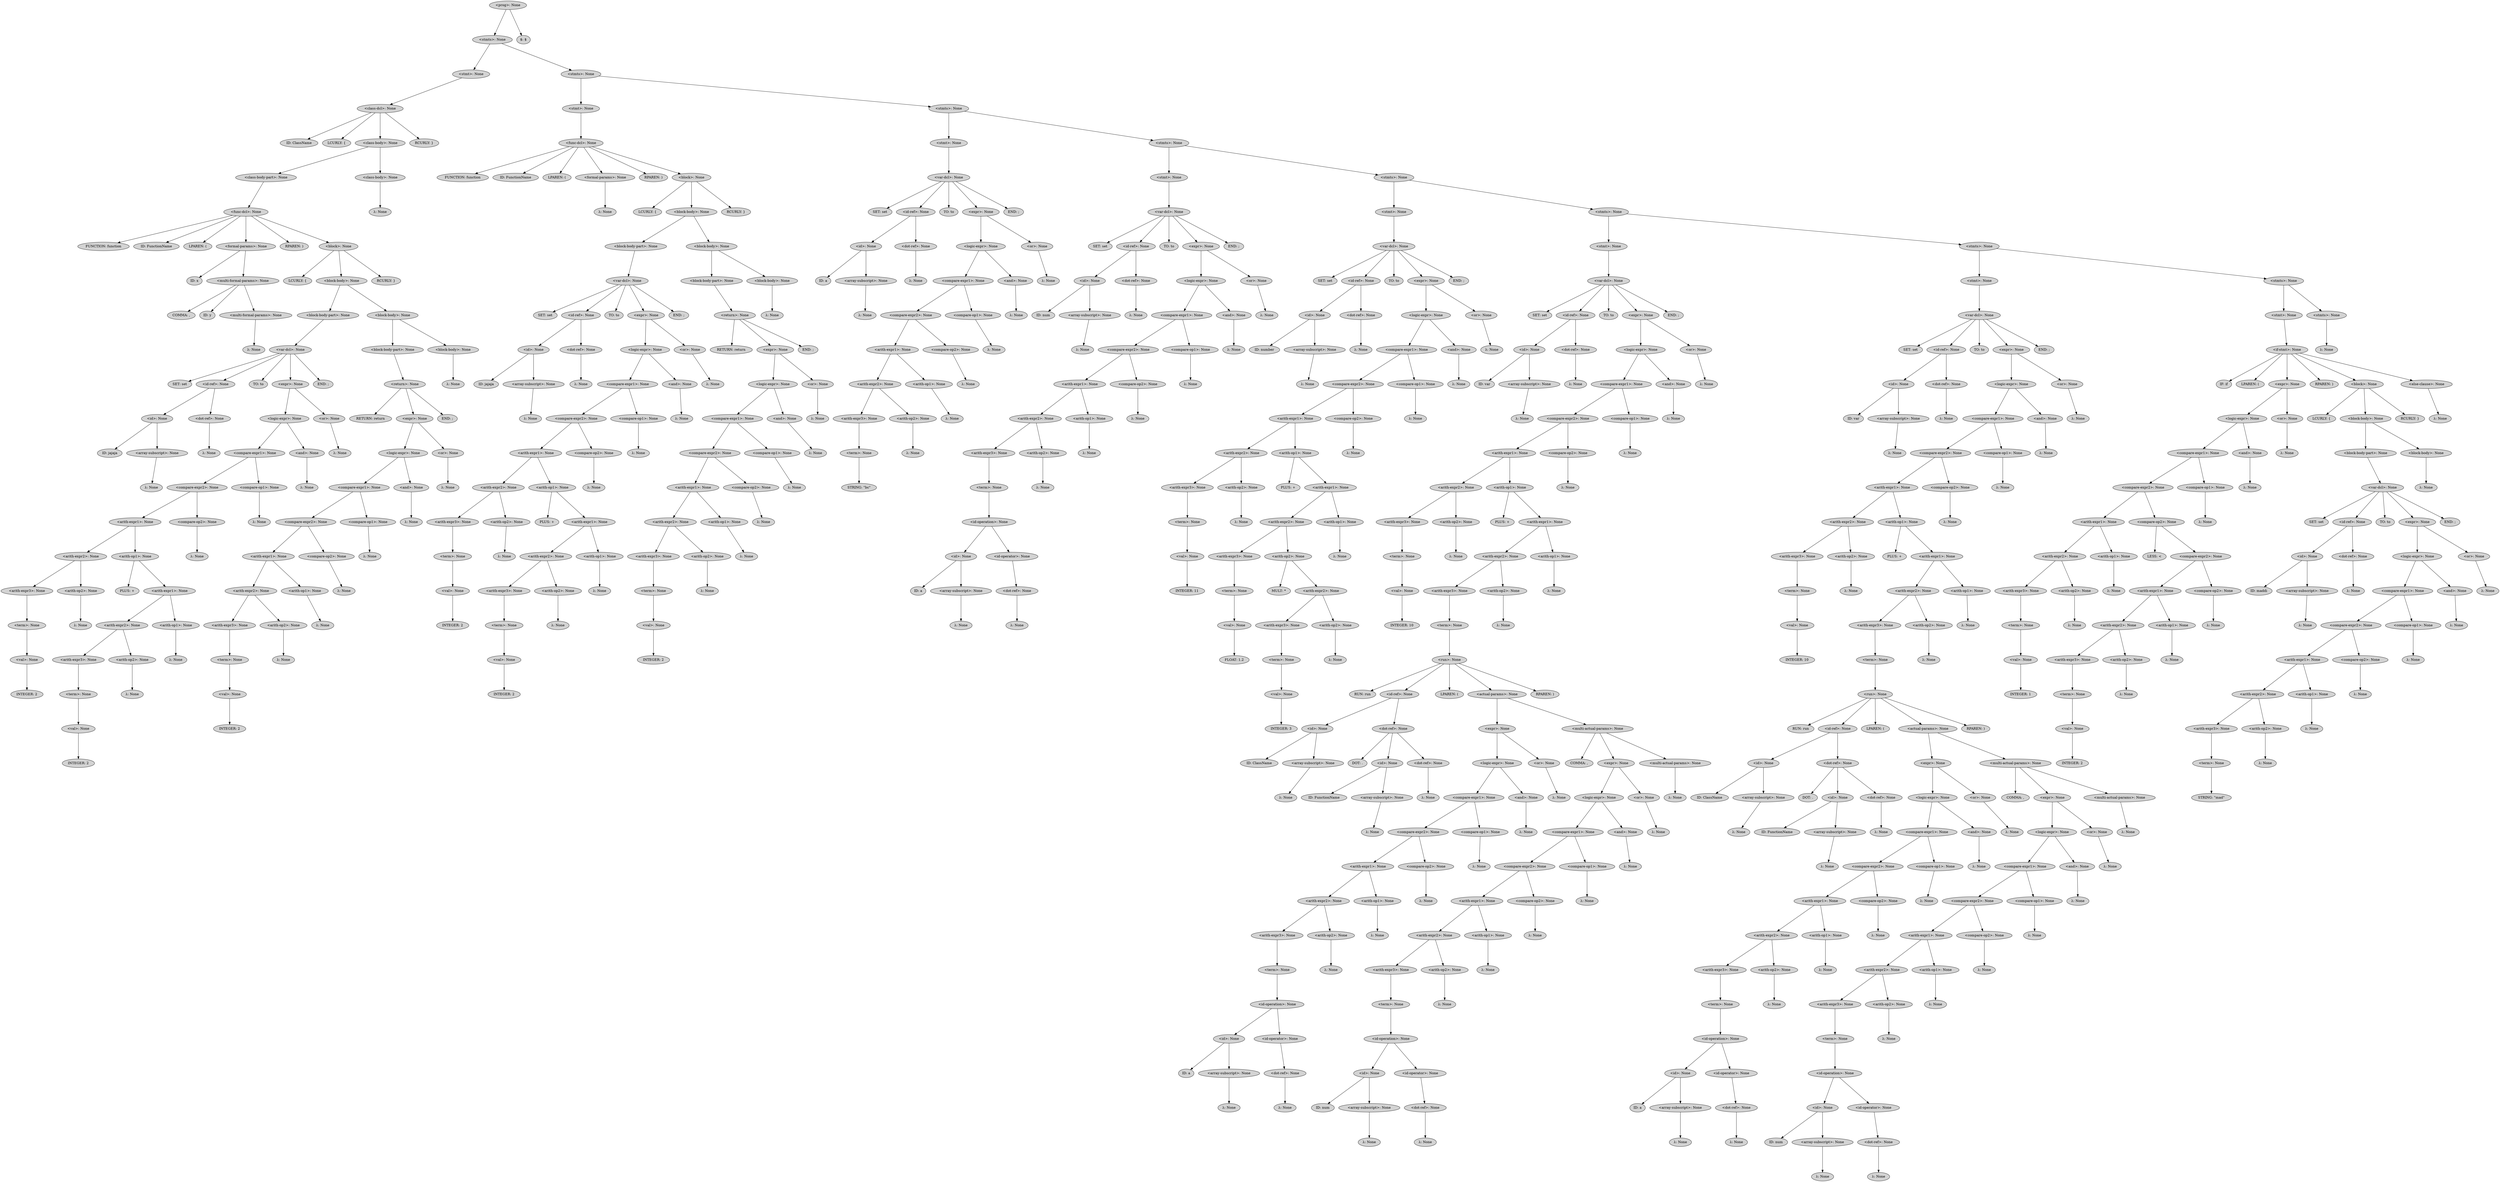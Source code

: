 digraph G {
	graph [ranksep=1.5 ratio=fill]
	node [style=filled]
	overlap=false
	-9223363248985267140 [label="<prog>: None"]
	-9223363248985267126 [label="<stmts>: None"]
	-9223363248985267140 -> -9223363248985267126
	8787869508700 [label="<stmt>: None"]
	-9223363248985267126 -> 8787869508700
	8787869508721 [label="<class-dcl>: None"]
	8787869508700 -> 8787869508721
	-9223363248985267105 [label="ID: ClassName"]
	8787869508721 -> -9223363248985267105
	8787869508707 [label="LCURLY: {"]
	8787869508721 -> 8787869508707
	-9223363248985267091 [label="<class-body>: None"]
	8787869508721 -> -9223363248985267091
	8787869508728 [label="<class-body-part>: None"]
	-9223363248985267091 -> 8787869508728
	8787869508735 [label="<func-dcl>: None"]
	8787869508728 -> 8787869508735
	-9223363248985267070 [label="FUNCTION: function"]
	8787869508735 -> -9223363248985267070
	8787869508742 [label="ID: FunctionName"]
	8787869508735 -> 8787869508742
	-9223363248985267063 [label="LPAREN: ("]
	8787869508735 -> -9223363248985267063
	8787869508749 [label="<formal-params>: None"]
	8787869508735 -> 8787869508749
	-9223363248985267049 [label="ID: x"]
	8787869508749 -> -9223363248985267049
	8787869508763 [label="<multi-formal-params>: None"]
	8787869508749 -> 8787869508763
	-9223363248985267042 [label="COMMA: ,"]
	8787869508763 -> -9223363248985267042
	8787869508770 [label="ID: y"]
	8787869508763 -> 8787869508770
	-9223363248985267035 [label="<multi-formal-params>: None"]
	8787869508763 -> -9223363248985267035
	8787869508777 [label="λ: None"]
	-9223363248985267035 -> 8787869508777
	-9223363248985267056 [label="RPAREN: )"]
	8787869508735 -> -9223363248985267056
	8787869508756 [label="<block>: None"]
	8787869508735 -> 8787869508756
	-9223363248985267028 [label="LCURLY: {"]
	8787869508756 -> -9223363248985267028
	8787869508784 [label="<block-body>: None"]
	8787869508756 -> 8787869508784
	8787869508791 [label="<block-body-part>: None"]
	8787869508784 -> 8787869508791
	8787869508798 [label="<var-dcl>: None"]
	8787869508791 -> 8787869508798
	-9223363248985267007 [label="SET: set"]
	8787869508798 -> -9223363248985267007
	8787869508805 [label="<id-ref>: None"]
	8787869508798 -> 8787869508805
	8787869508819 [label="<id>: None"]
	8787869508805 -> 8787869508819
	8787869508826 [label="ID: jajaja"]
	8787869508819 -> 8787869508826
	-9223363248985266979 [label="<array-subscript>: None"]
	8787869508819 -> -9223363248985266979
	8787869508833 [label="λ: None"]
	-9223363248985266979 -> 8787869508833
	-9223363248985266986 [label="<dot-ref>: None"]
	8787869508805 -> -9223363248985266986
	-9223363248985266972 [label="λ: None"]
	-9223363248985266986 -> -9223363248985266972
	-9223363248985267000 [label="TO: to"]
	8787869508798 -> -9223363248985267000
	8787869508812 [label="<expr>: None"]
	8787869508798 -> 8787869508812
	8787869508840 [label="<logic-expr>: None"]
	8787869508812 -> 8787869508840
	8787869508847 [label="<compare-expr1>: None"]
	8787869508840 -> 8787869508847
	8787869508854 [label="<compare-expr2>: None"]
	8787869508847 -> 8787869508854
	8787869508861 [label="<arith-expr1>: None"]
	8787869508854 -> 8787869508861
	8787869479176 [label="<arith-expr2>: None"]
	8787869508861 -> 8787869479176
	8787869479183 [label="<arith-expr3>: None"]
	8787869479176 -> 8787869479183
	8787869479190 [label="<term>: None"]
	8787869479183 -> 8787869479190
	-9223363248985296615 [label="<val>: None"]
	8787869479190 -> -9223363248985296615
	8787869479197 [label="INTEGER: 2"]
	-9223363248985296615 -> 8787869479197
	-9223363248985296622 [label="<arith-op2>: None"]
	8787869479176 -> -9223363248985296622
	-9223363248985296608 [label="λ: None"]
	-9223363248985296622 -> -9223363248985296608
	-9223363248985296629 [label="<arith-op1>: None"]
	8787869508861 -> -9223363248985296629
	8787869479204 [label="PLUS: +"]
	-9223363248985296629 -> 8787869479204
	-9223363248985296601 [label="<arith-expr1>: None"]
	-9223363248985296629 -> -9223363248985296601
	8787869479211 [label="<arith-expr2>: None"]
	-9223363248985296601 -> 8787869479211
	8787869479218 [label="<arith-expr3>: None"]
	8787869479211 -> 8787869479218
	8787869479225 [label="<term>: None"]
	8787869479218 -> 8787869479225
	-9223363248985296580 [label="<val>: None"]
	8787869479225 -> -9223363248985296580
	8787869479232 [label="INTEGER: 2"]
	-9223363248985296580 -> 8787869479232
	-9223363248985296587 [label="<arith-op2>: None"]
	8787869479211 -> -9223363248985296587
	-9223363248985296573 [label="λ: None"]
	-9223363248985296587 -> -9223363248985296573
	-9223363248985296594 [label="<arith-op1>: None"]
	-9223363248985296601 -> -9223363248985296594
	8787869479239 [label="λ: None"]
	-9223363248985296594 -> 8787869479239
	-9223363248985296636 [label="<compare-op2>: None"]
	8787869508854 -> -9223363248985296636
	-9223363248985296566 [label="λ: None"]
	-9223363248985296636 -> -9223363248985296566
	-9223363248985266951 [label="<compare-op1>: None"]
	8787869508847 -> -9223363248985266951
	8787869479246 [label="λ: None"]
	-9223363248985266951 -> 8787869479246
	-9223363248985266958 [label="<and>: None"]
	8787869508840 -> -9223363248985266958
	-9223363248985296559 [label="λ: None"]
	-9223363248985266958 -> -9223363248985296559
	-9223363248985266965 [label="<or>: None"]
	8787869508812 -> -9223363248985266965
	8787869479253 [label="λ: None"]
	-9223363248985266965 -> 8787869479253
	-9223363248985266993 [label="END: ;"]
	8787869508798 -> -9223363248985266993
	-9223363248985267014 [label="<block-body>: None"]
	8787869508784 -> -9223363248985267014
	-9223363248985296552 [label="<block-body-part>: None"]
	-9223363248985267014 -> -9223363248985296552
	-9223363248985296545 [label="<return>: None"]
	-9223363248985296552 -> -9223363248985296545
	8787869479267 [label="RETURN: return"]
	-9223363248985296545 -> 8787869479267
	-9223363248985296538 [label="<expr>: None"]
	-9223363248985296545 -> -9223363248985296538
	-9223363248985296531 [label="<logic-expr>: None"]
	-9223363248985296538 -> -9223363248985296531
	-9223363248985296524 [label="<compare-expr1>: None"]
	-9223363248985296531 -> -9223363248985296524
	-9223363248985296517 [label="<compare-expr2>: None"]
	-9223363248985296524 -> -9223363248985296517
	-9223363248985296510 [label="<arith-expr1>: None"]
	-9223363248985296517 -> -9223363248985296510
	-9223363248985296503 [label="<arith-expr2>: None"]
	-9223363248985296510 -> -9223363248985296503
	-9223363248985296496 [label="<arith-expr3>: None"]
	-9223363248985296503 -> -9223363248985296496
	-9223363248985296489 [label="<term>: None"]
	-9223363248985296496 -> -9223363248985296489
	8787869479323 [label="<val>: None"]
	-9223363248985296489 -> 8787869479323
	-9223363248985296482 [label="INTEGER: 2"]
	8787869479323 -> -9223363248985296482
	8787869479316 [label="<arith-op2>: None"]
	-9223363248985296503 -> 8787869479316
	8787869479330 [label="λ: None"]
	8787869479316 -> 8787869479330
	8787869479309 [label="<arith-op1>: None"]
	-9223363248985296510 -> 8787869479309
	-9223363248985296475 [label="λ: None"]
	8787869479309 -> -9223363248985296475
	8787869479302 [label="<compare-op2>: None"]
	-9223363248985296517 -> 8787869479302
	8787869479337 [label="λ: None"]
	8787869479302 -> 8787869479337
	8787869479295 [label="<compare-op1>: None"]
	-9223363248985296524 -> 8787869479295
	-9223363248985296468 [label="λ: None"]
	8787869479295 -> -9223363248985296468
	8787869479288 [label="<and>: None"]
	-9223363248985296531 -> 8787869479288
	8787869479344 [label="λ: None"]
	8787869479288 -> 8787869479344
	8787869479281 [label="<or>: None"]
	-9223363248985296538 -> 8787869479281
	-9223363248985296461 [label="λ: None"]
	8787869479281 -> -9223363248985296461
	8787869479274 [label="END: ;"]
	-9223363248985296545 -> 8787869479274
	8787869479260 [label="<block-body>: None"]
	-9223363248985267014 -> 8787869479260
	8787869479351 [label="λ: None"]
	8787869479260 -> 8787869479351
	-9223363248985267021 [label="RCURLY: }"]
	8787869508756 -> -9223363248985267021
	-9223363248985267077 [label="<class-body>: None"]
	-9223363248985267091 -> -9223363248985267077
	-9223363248985296454 [label="λ: None"]
	-9223363248985267077 -> -9223363248985296454
	-9223363248985267084 [label="RCURLY: }"]
	8787869508721 -> -9223363248985267084
	-9223363248985267098 [label="<stmts>: None"]
	-9223363248985267126 -> -9223363248985267098
	8787869479358 [label="<stmt>: None"]
	-9223363248985267098 -> 8787869479358
	8787869479365 [label="<func-dcl>: None"]
	8787869479358 -> 8787869479365
	-9223363248985296440 [label="FUNCTION: function"]
	8787869479365 -> -9223363248985296440
	8787869479372 [label="ID: FunctionName"]
	8787869479365 -> 8787869479372
	-9223363248985296433 [label="LPAREN: ("]
	8787869479365 -> -9223363248985296433
	8787869479379 [label="<formal-params>: None"]
	8787869479365 -> 8787869479379
	-9223363248985296419 [label="λ: None"]
	8787869479379 -> -9223363248985296419
	-9223363248985296426 [label="RPAREN: )"]
	8787869479365 -> -9223363248985296426
	8787869479386 [label="<block>: None"]
	8787869479365 -> 8787869479386
	8787869479393 [label="LCURLY: {"]
	8787869479386 -> 8787869479393
	-9223363248985296412 [label="<block-body>: None"]
	8787869479386 -> -9223363248985296412
	-9223363248985296405 [label="<block-body-part>: None"]
	-9223363248985296412 -> -9223363248985296405
	-9223363248985296398 [label="<var-dcl>: None"]
	-9223363248985296405 -> -9223363248985296398
	8787869479414 [label="SET: set"]
	-9223363248985296398 -> 8787869479414
	-9223363248985296391 [label="<id-ref>: None"]
	-9223363248985296398 -> -9223363248985296391
	-9223363248985295349 [label="<id>: None"]
	-9223363248985296391 -> -9223363248985295349
	-9223363248985295342 [label="ID: jajaja"]
	-9223363248985295349 -> -9223363248985295342
	8787869480470 [label="<array-subscript>: None"]
	-9223363248985295349 -> 8787869480470
	-9223363248985295335 [label="λ: None"]
	8787869480470 -> -9223363248985295335
	8787869480463 [label="<dot-ref>: None"]
	-9223363248985296391 -> 8787869480463
	8787869480477 [label="λ: None"]
	8787869480463 -> 8787869480477
	8787869479421 [label="TO: to"]
	-9223363248985296398 -> 8787869479421
	-9223363248985295356 [label="<expr>: None"]
	-9223363248985296398 -> -9223363248985295356
	-9223363248985295328 [label="<logic-expr>: None"]
	-9223363248985295356 -> -9223363248985295328
	-9223363248985295321 [label="<compare-expr1>: None"]
	-9223363248985295328 -> -9223363248985295321
	-9223363248985295314 [label="<compare-expr2>: None"]
	-9223363248985295321 -> -9223363248985295314
	-9223363248985295307 [label="<arith-expr1>: None"]
	-9223363248985295314 -> -9223363248985295307
	-9223363248985295300 [label="<arith-expr2>: None"]
	-9223363248985295307 -> -9223363248985295300
	-9223363248985295293 [label="<arith-expr3>: None"]
	-9223363248985295300 -> -9223363248985295293
	-9223363248985295286 [label="<term>: None"]
	-9223363248985295293 -> -9223363248985295286
	8787869480526 [label="<val>: None"]
	-9223363248985295286 -> 8787869480526
	-9223363248985295279 [label="INTEGER: 2"]
	8787869480526 -> -9223363248985295279
	8787869480519 [label="<arith-op2>: None"]
	-9223363248985295300 -> 8787869480519
	8787869480533 [label="λ: None"]
	8787869480519 -> 8787869480533
	8787869480512 [label="<arith-op1>: None"]
	-9223363248985295307 -> 8787869480512
	-9223363248985295272 [label="PLUS: +"]
	8787869480512 -> -9223363248985295272
	8787869480540 [label="<arith-expr1>: None"]
	8787869480512 -> 8787869480540
	-9223363248985295265 [label="<arith-expr2>: None"]
	8787869480540 -> -9223363248985295265
	-9223363248985295258 [label="<arith-expr3>: None"]
	-9223363248985295265 -> -9223363248985295258
	-9223363248985295251 [label="<term>: None"]
	-9223363248985295258 -> -9223363248985295251
	8787869480561 [label="<val>: None"]
	-9223363248985295251 -> 8787869480561
	-9223363248985295244 [label="INTEGER: 2"]
	8787869480561 -> -9223363248985295244
	8787869480554 [label="<arith-op2>: None"]
	-9223363248985295265 -> 8787869480554
	8787869480568 [label="λ: None"]
	8787869480554 -> 8787869480568
	8787869480547 [label="<arith-op1>: None"]
	8787869480540 -> 8787869480547
	-9223363248985295237 [label="λ: None"]
	8787869480547 -> -9223363248985295237
	8787869480505 [label="<compare-op2>: None"]
	-9223363248985295314 -> 8787869480505
	8787869480575 [label="λ: None"]
	8787869480505 -> 8787869480575
	8787869480498 [label="<compare-op1>: None"]
	-9223363248985295321 -> 8787869480498
	-9223363248985295230 [label="λ: None"]
	8787869480498 -> -9223363248985295230
	8787869480491 [label="<and>: None"]
	-9223363248985295328 -> 8787869480491
	8787869480582 [label="λ: None"]
	8787869480491 -> 8787869480582
	8787869480484 [label="<or>: None"]
	-9223363248985295356 -> 8787869480484
	-9223363248985295223 [label="λ: None"]
	8787869480484 -> -9223363248985295223
	8787869480456 [label="END: ;"]
	-9223363248985296398 -> 8787869480456
	8787869479407 [label="<block-body>: None"]
	-9223363248985296412 -> 8787869479407
	8787869480589 [label="<block-body-part>: None"]
	8787869479407 -> 8787869480589
	8787869480596 [label="<return>: None"]
	8787869480589 -> 8787869480596
	-9223363248985295209 [label="RETURN: return"]
	8787869480596 -> -9223363248985295209
	8787869480603 [label="<expr>: None"]
	8787869480596 -> 8787869480603
	8787869480610 [label="<logic-expr>: None"]
	8787869480603 -> 8787869480610
	8787869480617 [label="<compare-expr1>: None"]
	8787869480610 -> 8787869480617
	8787869480624 [label="<compare-expr2>: None"]
	8787869480617 -> 8787869480624
	8787869480631 [label="<arith-expr1>: None"]
	8787869480624 -> 8787869480631
	8787869480638 [label="<arith-expr2>: None"]
	8787869480631 -> 8787869480638
	8787869480645 [label="<arith-expr3>: None"]
	8787869480638 -> 8787869480645
	8787869480652 [label="<term>: None"]
	8787869480645 -> 8787869480652
	-9223363248985295153 [label="<val>: None"]
	8787869480652 -> -9223363248985295153
	8787869480659 [label="INTEGER: 2"]
	-9223363248985295153 -> 8787869480659
	-9223363248985295160 [label="<arith-op2>: None"]
	8787869480638 -> -9223363248985295160
	-9223363248985295146 [label="λ: None"]
	-9223363248985295160 -> -9223363248985295146
	-9223363248985295167 [label="<arith-op1>: None"]
	8787869480631 -> -9223363248985295167
	8787869480666 [label="λ: None"]
	-9223363248985295167 -> 8787869480666
	-9223363248985295174 [label="<compare-op2>: None"]
	8787869480624 -> -9223363248985295174
	-9223363248985295139 [label="λ: None"]
	-9223363248985295174 -> -9223363248985295139
	-9223363248985295181 [label="<compare-op1>: None"]
	8787869480617 -> -9223363248985295181
	8787869480673 [label="λ: None"]
	-9223363248985295181 -> 8787869480673
	-9223363248985295188 [label="<and>: None"]
	8787869480610 -> -9223363248985295188
	-9223363248985295132 [label="λ: None"]
	-9223363248985295188 -> -9223363248985295132
	-9223363248985295195 [label="<or>: None"]
	8787869480603 -> -9223363248985295195
	8787869480680 [label="λ: None"]
	-9223363248985295195 -> 8787869480680
	-9223363248985295202 [label="END: ;"]
	8787869480596 -> -9223363248985295202
	-9223363248985295216 [label="<block-body>: None"]
	8787869479407 -> -9223363248985295216
	-9223363248985295125 [label="λ: None"]
	-9223363248985295216 -> -9223363248985295125
	8787869479400 [label="RCURLY: }"]
	8787869479386 -> 8787869479400
	-9223363248985296447 [label="<stmts>: None"]
	-9223363248985267098 -> -9223363248985296447
	8787869480687 [label="<stmt>: None"]
	-9223363248985296447 -> 8787869480687
	8787869480694 [label="<var-dcl>: None"]
	8787869480687 -> 8787869480694
	-9223363248985295111 [label="SET: set"]
	8787869480694 -> -9223363248985295111
	8787869480701 [label="<id-ref>: None"]
	8787869480694 -> 8787869480701
	8787869481743 [label="<id>: None"]
	8787869480701 -> 8787869481743
	8787869481750 [label="ID: a"]
	8787869481743 -> 8787869481750
	-9223363248985294055 [label="<array-subscript>: None"]
	8787869481743 -> -9223363248985294055
	8787869481757 [label="λ: None"]
	-9223363248985294055 -> 8787869481757
	-9223363248985294062 [label="<dot-ref>: None"]
	8787869480701 -> -9223363248985294062
	-9223363248985294048 [label="λ: None"]
	-9223363248985294062 -> -9223363248985294048
	-9223363248985294076 [label="TO: to"]
	8787869480694 -> -9223363248985294076
	8787869481736 [label="<expr>: None"]
	8787869480694 -> 8787869481736
	8787869481764 [label="<logic-expr>: None"]
	8787869481736 -> 8787869481764
	8787869481771 [label="<compare-expr1>: None"]
	8787869481764 -> 8787869481771
	8787869481778 [label="<compare-expr2>: None"]
	8787869481771 -> 8787869481778
	8787869481785 [label="<arith-expr1>: None"]
	8787869481778 -> 8787869481785
	8787869481792 [label="<arith-expr2>: None"]
	8787869481785 -> 8787869481792
	8787869481799 [label="<arith-expr3>: None"]
	8787869481792 -> 8787869481799
	8787869481806 [label="<term>: None"]
	8787869481799 -> 8787869481806
	-9223363248985293999 [label="STRING: \"bc\""]
	8787869481806 -> -9223363248985293999
	-9223363248985294006 [label="<arith-op2>: None"]
	8787869481792 -> -9223363248985294006
	8787869481813 [label="λ: None"]
	-9223363248985294006 -> 8787869481813
	-9223363248985294013 [label="<arith-op1>: None"]
	8787869481785 -> -9223363248985294013
	-9223363248985293992 [label="λ: None"]
	-9223363248985294013 -> -9223363248985293992
	-9223363248985294020 [label="<compare-op2>: None"]
	8787869481778 -> -9223363248985294020
	8787869481820 [label="λ: None"]
	-9223363248985294020 -> 8787869481820
	-9223363248985294027 [label="<compare-op1>: None"]
	8787869481771 -> -9223363248985294027
	-9223363248985293985 [label="λ: None"]
	-9223363248985294027 -> -9223363248985293985
	-9223363248985294034 [label="<and>: None"]
	8787869481764 -> -9223363248985294034
	8787869481827 [label="λ: None"]
	-9223363248985294034 -> 8787869481827
	-9223363248985294041 [label="<or>: None"]
	8787869481736 -> -9223363248985294041
	-9223363248985293978 [label="λ: None"]
	-9223363248985294041 -> -9223363248985293978
	-9223363248985294069 [label="END: ;"]
	8787869480694 -> -9223363248985294069
	-9223363248985295118 [label="<stmts>: None"]
	-9223363248985296447 -> -9223363248985295118
	8787869481834 [label="<stmt>: None"]
	-9223363248985295118 -> 8787869481834
	8787869481841 [label="<var-dcl>: None"]
	8787869481834 -> 8787869481841
	-9223363248985293964 [label="SET: set"]
	8787869481841 -> -9223363248985293964
	8787869481848 [label="<id-ref>: None"]
	8787869481841 -> 8787869481848
	8787869481862 [label="<id>: None"]
	8787869481848 -> 8787869481862
	8787869481869 [label="ID: num"]
	8787869481862 -> 8787869481869
	-9223363248985293936 [label="<array-subscript>: None"]
	8787869481862 -> -9223363248985293936
	8787869481876 [label="λ: None"]
	-9223363248985293936 -> 8787869481876
	-9223363248985293943 [label="<dot-ref>: None"]
	8787869481848 -> -9223363248985293943
	-9223363248985293929 [label="λ: None"]
	-9223363248985293943 -> -9223363248985293929
	-9223363248985293957 [label="TO: to"]
	8787869481841 -> -9223363248985293957
	8787869481855 [label="<expr>: None"]
	8787869481841 -> 8787869481855
	8787869481883 [label="<logic-expr>: None"]
	8787869481855 -> 8787869481883
	8787869481890 [label="<compare-expr1>: None"]
	8787869481883 -> 8787869481890
	8787869481897 [label="<compare-expr2>: None"]
	8787869481890 -> 8787869481897
	8787869481904 [label="<arith-expr1>: None"]
	8787869481897 -> 8787869481904
	8787869481911 [label="<arith-expr2>: None"]
	8787869481904 -> 8787869481911
	8787869481918 [label="<arith-expr3>: None"]
	8787869481911 -> 8787869481918
	8787869481925 [label="<term>: None"]
	8787869481918 -> 8787869481925
	-9223363248985293880 [label="<id-operation>: None"]
	8787869481925 -> -9223363248985293880
	8787869481932 [label="<id>: None"]
	-9223363248985293880 -> 8787869481932
	8787869481939 [label="ID: a"]
	8787869481932 -> 8787869481939
	-9223363248985293866 [label="<array-subscript>: None"]
	8787869481932 -> -9223363248985293866
	8787869481946 [label="λ: None"]
	-9223363248985293866 -> 8787869481946
	-9223363248985293873 [label="<id-operator>: None"]
	-9223363248985293880 -> -9223363248985293873
	-9223363248985293859 [label="<dot-ref>: None"]
	-9223363248985293873 -> -9223363248985293859
	8787869481953 [label="λ: None"]
	-9223363248985293859 -> 8787869481953
	-9223363248985293887 [label="<arith-op2>: None"]
	8787869481911 -> -9223363248985293887
	-9223363248985293852 [label="λ: None"]
	-9223363248985293887 -> -9223363248985293852
	-9223363248985293894 [label="<arith-op1>: None"]
	8787869481904 -> -9223363248985293894
	8787869481960 [label="λ: None"]
	-9223363248985293894 -> 8787869481960
	-9223363248985293901 [label="<compare-op2>: None"]
	8787869481897 -> -9223363248985293901
	-9223363248985293845 [label="λ: None"]
	-9223363248985293901 -> -9223363248985293845
	-9223363248985293908 [label="<compare-op1>: None"]
	8787869481890 -> -9223363248985293908
	8787869481967 [label="λ: None"]
	-9223363248985293908 -> 8787869481967
	-9223363248985293915 [label="<and>: None"]
	8787869481883 -> -9223363248985293915
	-9223363248985293838 [label="λ: None"]
	-9223363248985293915 -> -9223363248985293838
	-9223363248985293922 [label="<or>: None"]
	8787869481855 -> -9223363248985293922
	8787869481974 [label="λ: None"]
	-9223363248985293922 -> 8787869481974
	-9223363248985293950 [label="END: ;"]
	8787869481841 -> -9223363248985293950
	-9223363248985293971 [label="<stmts>: None"]
	-9223363248985295118 -> -9223363248985293971
	-9223363248985293831 [label="<stmt>: None"]
	-9223363248985293971 -> -9223363248985293831
	-9223363248985292540 [label="<var-dcl>: None"]
	-9223363248985293831 -> -9223363248985292540
	8787869483272 [label="SET: set"]
	-9223363248985292540 -> 8787869483272
	-9223363248985292533 [label="<id-ref>: None"]
	-9223363248985292540 -> -9223363248985292533
	-9223363248985292519 [label="<id>: None"]
	-9223363248985292533 -> -9223363248985292519
	-9223363248985292512 [label="ID: number"]
	-9223363248985292519 -> -9223363248985292512
	8787869483300 [label="<array-subscript>: None"]
	-9223363248985292519 -> 8787869483300
	-9223363248985292505 [label="λ: None"]
	8787869483300 -> -9223363248985292505
	8787869483293 [label="<dot-ref>: None"]
	-9223363248985292533 -> 8787869483293
	8787869483307 [label="λ: None"]
	8787869483293 -> 8787869483307
	8787869483279 [label="TO: to"]
	-9223363248985292540 -> 8787869483279
	-9223363248985292526 [label="<expr>: None"]
	-9223363248985292540 -> -9223363248985292526
	-9223363248985292498 [label="<logic-expr>: None"]
	-9223363248985292526 -> -9223363248985292498
	-9223363248985292491 [label="<compare-expr1>: None"]
	-9223363248985292498 -> -9223363248985292491
	-9223363248985292484 [label="<compare-expr2>: None"]
	-9223363248985292491 -> -9223363248985292484
	-9223363248985292477 [label="<arith-expr1>: None"]
	-9223363248985292484 -> -9223363248985292477
	-9223363248985292470 [label="<arith-expr2>: None"]
	-9223363248985292477 -> -9223363248985292470
	-9223363248985292463 [label="<arith-expr3>: None"]
	-9223363248985292470 -> -9223363248985292463
	-9223363248985292456 [label="<term>: None"]
	-9223363248985292463 -> -9223363248985292456
	8787869483356 [label="<val>: None"]
	-9223363248985292456 -> 8787869483356
	-9223363248985292449 [label="INTEGER: 11"]
	8787869483356 -> -9223363248985292449
	8787869483349 [label="<arith-op2>: None"]
	-9223363248985292470 -> 8787869483349
	8787869483363 [label="λ: None"]
	8787869483349 -> 8787869483363
	8787869483342 [label="<arith-op1>: None"]
	-9223363248985292477 -> 8787869483342
	-9223363248985292442 [label="PLUS: +"]
	8787869483342 -> -9223363248985292442
	8787869483370 [label="<arith-expr1>: None"]
	8787869483342 -> 8787869483370
	-9223363248985292435 [label="<arith-expr2>: None"]
	8787869483370 -> -9223363248985292435
	-9223363248985292428 [label="<arith-expr3>: None"]
	-9223363248985292435 -> -9223363248985292428
	-9223363248985292421 [label="<term>: None"]
	-9223363248985292428 -> -9223363248985292421
	8787869483391 [label="<val>: None"]
	-9223363248985292421 -> 8787869483391
	-9223363248985292414 [label="FLOAT: 1.2"]
	8787869483391 -> -9223363248985292414
	8787869483384 [label="<arith-op2>: None"]
	-9223363248985292435 -> 8787869483384
	8787869483398 [label="MULT: *"]
	8787869483384 -> 8787869483398
	-9223363248985292407 [label="<arith-expr2>: None"]
	8787869483384 -> -9223363248985292407
	8787869483405 [label="<arith-expr3>: None"]
	-9223363248985292407 -> 8787869483405
	8787869483412 [label="<term>: None"]
	8787869483405 -> 8787869483412
	-9223363248985292393 [label="<val>: None"]
	8787869483412 -> -9223363248985292393
	8787869483419 [label="INTEGER: 3"]
	-9223363248985292393 -> 8787869483419
	-9223363248985292400 [label="<arith-op2>: None"]
	-9223363248985292407 -> -9223363248985292400
	-9223363248985292386 [label="λ: None"]
	-9223363248985292400 -> -9223363248985292386
	8787869483377 [label="<arith-op1>: None"]
	8787869483370 -> 8787869483377
	8787869483426 [label="λ: None"]
	8787869483377 -> 8787869483426
	8787869483335 [label="<compare-op2>: None"]
	-9223363248985292484 -> 8787869483335
	-9223363248985292379 [label="λ: None"]
	8787869483335 -> -9223363248985292379
	8787869483328 [label="<compare-op1>: None"]
	-9223363248985292491 -> 8787869483328
	8787869483433 [label="λ: None"]
	8787869483328 -> 8787869483433
	8787869483321 [label="<and>: None"]
	-9223363248985292498 -> 8787869483321
	-9223363248985292372 [label="λ: None"]
	8787869483321 -> -9223363248985292372
	8787869483314 [label="<or>: None"]
	-9223363248985292526 -> 8787869483314
	8787869483440 [label="λ: None"]
	8787869483314 -> 8787869483440
	8787869483286 [label="END: ;"]
	-9223363248985292540 -> 8787869483286
	8787869481981 [label="<stmts>: None"]
	-9223363248985293971 -> 8787869481981
	-9223363248985292365 [label="<stmt>: None"]
	8787869481981 -> -9223363248985292365
	-9223363248985292358 [label="<var-dcl>: None"]
	-9223363248985292365 -> -9223363248985292358
	8787869483454 [label="SET: set"]
	-9223363248985292358 -> 8787869483454
	-9223363248985292351 [label="<id-ref>: None"]
	-9223363248985292358 -> -9223363248985292351
	-9223363248985292337 [label="<id>: None"]
	-9223363248985292351 -> -9223363248985292337
	-9223363248985292330 [label="ID: var"]
	-9223363248985292337 -> -9223363248985292330
	8787869483482 [label="<array-subscript>: None"]
	-9223363248985292337 -> 8787869483482
	-9223363248985292323 [label="λ: None"]
	8787869483482 -> -9223363248985292323
	8787869483475 [label="<dot-ref>: None"]
	-9223363248985292351 -> 8787869483475
	8787869483489 [label="λ: None"]
	8787869483475 -> 8787869483489
	8787869483461 [label="TO: to"]
	-9223363248985292358 -> 8787869483461
	-9223363248985292344 [label="<expr>: None"]
	-9223363248985292358 -> -9223363248985292344
	-9223363248985292316 [label="<logic-expr>: None"]
	-9223363248985292344 -> -9223363248985292316
	-9223363248985292309 [label="<compare-expr1>: None"]
	-9223363248985292316 -> -9223363248985292309
	-9223363248985292302 [label="<compare-expr2>: None"]
	-9223363248985292309 -> -9223363248985292302
	-9223363248985292295 [label="<arith-expr1>: None"]
	-9223363248985292302 -> -9223363248985292295
	-9223363248985291260 [label="<arith-expr2>: None"]
	-9223363248985292295 -> -9223363248985291260
	-9223363248985291253 [label="<arith-expr3>: None"]
	-9223363248985291260 -> -9223363248985291253
	-9223363248985291246 [label="<term>: None"]
	-9223363248985291253 -> -9223363248985291246
	8787869484566 [label="<val>: None"]
	-9223363248985291246 -> 8787869484566
	-9223363248985291239 [label="INTEGER: 10"]
	8787869484566 -> -9223363248985291239
	8787869484559 [label="<arith-op2>: None"]
	-9223363248985291260 -> 8787869484559
	8787869484573 [label="λ: None"]
	8787869484559 -> 8787869484573
	8787869484552 [label="<arith-op1>: None"]
	-9223363248985292295 -> 8787869484552
	-9223363248985291232 [label="PLUS: +"]
	8787869484552 -> -9223363248985291232
	8787869484580 [label="<arith-expr1>: None"]
	8787869484552 -> 8787869484580
	-9223363248985291225 [label="<arith-expr2>: None"]
	8787869484580 -> -9223363248985291225
	-9223363248985291218 [label="<arith-expr3>: None"]
	-9223363248985291225 -> -9223363248985291218
	-9223363248985291211 [label="<term>: None"]
	-9223363248985291218 -> -9223363248985291211
	8787869484601 [label="<run>: None"]
	-9223363248985291211 -> 8787869484601
	-9223363248985291204 [label="RUN: run"]
	8787869484601 -> -9223363248985291204
	8787869484608 [label="<id-ref>: None"]
	8787869484601 -> 8787869484608
	8787869484622 [label="<id>: None"]
	8787869484608 -> 8787869484622
	8787869484629 [label="ID: ClassName"]
	8787869484622 -> 8787869484629
	-9223363248985291176 [label="<array-subscript>: None"]
	8787869484622 -> -9223363248985291176
	8787869484636 [label="λ: None"]
	-9223363248985291176 -> 8787869484636
	-9223363248985291183 [label="<dot-ref>: None"]
	8787869484608 -> -9223363248985291183
	-9223363248985291169 [label="DOT: ."]
	-9223363248985291183 -> -9223363248985291169
	8787869484643 [label="<id>: None"]
	-9223363248985291183 -> 8787869484643
	8787869484650 [label="ID: FunctionName"]
	8787869484643 -> 8787869484650
	-9223363248985291155 [label="<array-subscript>: None"]
	8787869484643 -> -9223363248985291155
	8787869484657 [label="λ: None"]
	-9223363248985291155 -> 8787869484657
	-9223363248985291162 [label="<dot-ref>: None"]
	-9223363248985291183 -> -9223363248985291162
	-9223363248985291148 [label="λ: None"]
	-9223363248985291162 -> -9223363248985291148
	-9223363248985291197 [label="LPAREN: ("]
	8787869484601 -> -9223363248985291197
	8787869484615 [label="<actual-params>: None"]
	8787869484601 -> 8787869484615
	8787869484664 [label="<expr>: None"]
	8787869484615 -> 8787869484664
	8787869484671 [label="<logic-expr>: None"]
	8787869484664 -> 8787869484671
	8787869484678 [label="<compare-expr1>: None"]
	8787869484671 -> 8787869484678
	8787869484685 [label="<compare-expr2>: None"]
	8787869484678 -> 8787869484685
	8787869484692 [label="<arith-expr1>: None"]
	8787869484685 -> 8787869484692
	8787869484699 [label="<arith-expr2>: None"]
	8787869484692 -> 8787869484699
	8787869484706 [label="<arith-expr3>: None"]
	8787869484699 -> 8787869484706
	8787869484713 [label="<term>: None"]
	8787869484706 -> 8787869484713
	-9223363248985291092 [label="<id-operation>: None"]
	8787869484713 -> -9223363248985291092
	8787869484720 [label="<id>: None"]
	-9223363248985291092 -> 8787869484720
	8787869484727 [label="ID: a"]
	8787869484720 -> 8787869484727
	-9223363248985291078 [label="<array-subscript>: None"]
	8787869484720 -> -9223363248985291078
	8787869484734 [label="λ: None"]
	-9223363248985291078 -> 8787869484734
	-9223363248985291085 [label="<id-operator>: None"]
	-9223363248985291092 -> -9223363248985291085
	-9223363248985291071 [label="<dot-ref>: None"]
	-9223363248985291085 -> -9223363248985291071
	8787869484741 [label="λ: None"]
	-9223363248985291071 -> 8787869484741
	-9223363248985291099 [label="<arith-op2>: None"]
	8787869484699 -> -9223363248985291099
	-9223363248985291064 [label="λ: None"]
	-9223363248985291099 -> -9223363248985291064
	-9223363248985291106 [label="<arith-op1>: None"]
	8787869484692 -> -9223363248985291106
	8787869484748 [label="λ: None"]
	-9223363248985291106 -> 8787869484748
	-9223363248985291113 [label="<compare-op2>: None"]
	8787869484685 -> -9223363248985291113
	-9223363248985291057 [label="λ: None"]
	-9223363248985291113 -> -9223363248985291057
	-9223363248985291120 [label="<compare-op1>: None"]
	8787869484678 -> -9223363248985291120
	8787869484755 [label="λ: None"]
	-9223363248985291120 -> 8787869484755
	-9223363248985291127 [label="<and>: None"]
	8787869484671 -> -9223363248985291127
	-9223363248985291050 [label="λ: None"]
	-9223363248985291127 -> -9223363248985291050
	-9223363248985291134 [label="<or>: None"]
	8787869484664 -> -9223363248985291134
	8787869484762 [label="λ: None"]
	-9223363248985291134 -> 8787869484762
	-9223363248985291141 [label="<multi-actual-params>: None"]
	8787869484615 -> -9223363248985291141
	-9223363248985291043 [label="COMMA: ,"]
	-9223363248985291141 -> -9223363248985291043
	8787869484769 [label="<expr>: None"]
	-9223363248985291141 -> 8787869484769
	8787869484776 [label="<logic-expr>: None"]
	8787869484769 -> 8787869484776
	8787869484783 [label="<compare-expr1>: None"]
	8787869484776 -> 8787869484783
	8787869484790 [label="<compare-expr2>: None"]
	8787869484783 -> 8787869484790
	8787869484797 [label="<arith-expr1>: None"]
	8787869484790 -> 8787869484797
	8787869485832 [label="<arith-expr2>: None"]
	8787869484797 -> 8787869485832
	8787869485839 [label="<arith-expr3>: None"]
	8787869485832 -> 8787869485839
	8787869485846 [label="<term>: None"]
	8787869485839 -> 8787869485846
	-9223363248985289959 [label="<id-operation>: None"]
	8787869485846 -> -9223363248985289959
	8787869485853 [label="<id>: None"]
	-9223363248985289959 -> 8787869485853
	8787869485860 [label="ID: num"]
	8787869485853 -> 8787869485860
	-9223363248985289945 [label="<array-subscript>: None"]
	8787869485853 -> -9223363248985289945
	8787869485867 [label="λ: None"]
	-9223363248985289945 -> 8787869485867
	-9223363248985289952 [label="<id-operator>: None"]
	-9223363248985289959 -> -9223363248985289952
	-9223363248985289938 [label="<dot-ref>: None"]
	-9223363248985289952 -> -9223363248985289938
	8787869485874 [label="λ: None"]
	-9223363248985289938 -> 8787869485874
	-9223363248985289966 [label="<arith-op2>: None"]
	8787869485832 -> -9223363248985289966
	-9223363248985289931 [label="λ: None"]
	-9223363248985289966 -> -9223363248985289931
	-9223363248985289973 [label="<arith-op1>: None"]
	8787869484797 -> -9223363248985289973
	8787869485881 [label="λ: None"]
	-9223363248985289973 -> 8787869485881
	-9223363248985289980 [label="<compare-op2>: None"]
	8787869484790 -> -9223363248985289980
	-9223363248985289924 [label="λ: None"]
	-9223363248985289980 -> -9223363248985289924
	-9223363248985291015 [label="<compare-op1>: None"]
	8787869484783 -> -9223363248985291015
	8787869485888 [label="λ: None"]
	-9223363248985291015 -> 8787869485888
	-9223363248985291022 [label="<and>: None"]
	8787869484776 -> -9223363248985291022
	-9223363248985289917 [label="λ: None"]
	-9223363248985291022 -> -9223363248985289917
	-9223363248985291029 [label="<or>: None"]
	8787869484769 -> -9223363248985291029
	8787869485895 [label="λ: None"]
	-9223363248985291029 -> 8787869485895
	-9223363248985291036 [label="<multi-actual-params>: None"]
	-9223363248985291141 -> -9223363248985291036
	-9223363248985289910 [label="λ: None"]
	-9223363248985291036 -> -9223363248985289910
	-9223363248985291190 [label="RPAREN: )"]
	8787869484601 -> -9223363248985291190
	8787869484594 [label="<arith-op2>: None"]
	-9223363248985291225 -> 8787869484594
	8787869485902 [label="λ: None"]
	8787869484594 -> 8787869485902
	8787869484587 [label="<arith-op1>: None"]
	8787869484580 -> 8787869484587
	-9223363248985289903 [label="λ: None"]
	8787869484587 -> -9223363248985289903
	8787869483517 [label="<compare-op2>: None"]
	-9223363248985292302 -> 8787869483517
	8787869485909 [label="λ: None"]
	8787869483517 -> 8787869485909
	8787869483510 [label="<compare-op1>: None"]
	-9223363248985292309 -> 8787869483510
	-9223363248985289896 [label="λ: None"]
	8787869483510 -> -9223363248985289896
	8787869483503 [label="<and>: None"]
	-9223363248985292316 -> 8787869483503
	8787869485916 [label="λ: None"]
	8787869483503 -> 8787869485916
	8787869483496 [label="<or>: None"]
	-9223363248985292344 -> 8787869483496
	-9223363248985289889 [label="λ: None"]
	8787869483496 -> -9223363248985289889
	8787869483468 [label="END: ;"]
	-9223363248985292358 -> 8787869483468
	8787869483447 [label="<stmts>: None"]
	8787869481981 -> 8787869483447
	8787869485923 [label="<stmt>: None"]
	8787869483447 -> 8787869485923
	8787869485930 [label="<var-dcl>: None"]
	8787869485923 -> 8787869485930
	-9223363248985289875 [label="SET: set"]
	8787869485930 -> -9223363248985289875
	8787869485937 [label="<id-ref>: None"]
	8787869485930 -> 8787869485937
	8787869485951 [label="<id>: None"]
	8787869485937 -> 8787869485951
	8787869485958 [label="ID: var"]
	8787869485951 -> 8787869485958
	-9223363248985289847 [label="<array-subscript>: None"]
	8787869485951 -> -9223363248985289847
	8787869485965 [label="λ: None"]
	-9223363248985289847 -> 8787869485965
	-9223363248985289854 [label="<dot-ref>: None"]
	8787869485937 -> -9223363248985289854
	-9223363248985289840 [label="λ: None"]
	-9223363248985289854 -> -9223363248985289840
	-9223363248985289868 [label="TO: to"]
	8787869485930 -> -9223363248985289868
	8787869485944 [label="<expr>: None"]
	8787869485930 -> 8787869485944
	8787869485972 [label="<logic-expr>: None"]
	8787869485944 -> 8787869485972
	8787869485979 [label="<compare-expr1>: None"]
	8787869485972 -> 8787869485979
	8787869485986 [label="<compare-expr2>: None"]
	8787869485979 -> 8787869485986
	8787869485993 [label="<arith-expr1>: None"]
	8787869485986 -> 8787869485993
	8787869486000 [label="<arith-expr2>: None"]
	8787869485993 -> 8787869486000
	8787869486007 [label="<arith-expr3>: None"]
	8787869486000 -> 8787869486007
	8787869486014 [label="<term>: None"]
	8787869486007 -> 8787869486014
	-9223363248985289791 [label="<val>: None"]
	8787869486014 -> -9223363248985289791
	8787869486021 [label="INTEGER: 10"]
	-9223363248985289791 -> 8787869486021
	-9223363248985289798 [label="<arith-op2>: None"]
	8787869486000 -> -9223363248985289798
	-9223363248985289784 [label="λ: None"]
	-9223363248985289798 -> -9223363248985289784
	-9223363248985289805 [label="<arith-op1>: None"]
	8787869485993 -> -9223363248985289805
	8787869486028 [label="PLUS: +"]
	-9223363248985289805 -> 8787869486028
	-9223363248985289777 [label="<arith-expr1>: None"]
	-9223363248985289805 -> -9223363248985289777
	8787869486035 [label="<arith-expr2>: None"]
	-9223363248985289777 -> 8787869486035
	8787869486042 [label="<arith-expr3>: None"]
	8787869486035 -> 8787869486042
	8787869486049 [label="<term>: None"]
	8787869486042 -> 8787869486049
	-9223363248985289756 [label="<run>: None"]
	8787869486049 -> -9223363248985289756
	8787869486056 [label="RUN: run"]
	-9223363248985289756 -> 8787869486056
	-9223363248985289749 [label="<id-ref>: None"]
	-9223363248985289756 -> -9223363248985289749
	-9223363248985289735 [label="<id>: None"]
	-9223363248985289749 -> -9223363248985289735
	-9223363248985288956 [label="ID: ClassName"]
	-9223363248985289735 -> -9223363248985288956
	8787869486856 [label="<array-subscript>: None"]
	-9223363248985289735 -> 8787869486856
	-9223363248985288949 [label="λ: None"]
	8787869486856 -> -9223363248985288949
	8787869486077 [label="<dot-ref>: None"]
	-9223363248985289749 -> 8787869486077
	8787869486863 [label="DOT: ."]
	8787869486077 -> 8787869486863
	-9223363248985288942 [label="<id>: None"]
	8787869486077 -> -9223363248985288942
	-9223363248985288935 [label="ID: FunctionName"]
	-9223363248985288942 -> -9223363248985288935
	8787869486877 [label="<array-subscript>: None"]
	-9223363248985288942 -> 8787869486877
	-9223363248985288928 [label="λ: None"]
	8787869486877 -> -9223363248985288928
	8787869486870 [label="<dot-ref>: None"]
	8787869486077 -> 8787869486870
	8787869486884 [label="λ: None"]
	8787869486870 -> 8787869486884
	8787869486063 [label="LPAREN: ("]
	-9223363248985289756 -> 8787869486063
	-9223363248985289742 [label="<actual-params>: None"]
	-9223363248985289756 -> -9223363248985289742
	-9223363248985288921 [label="<expr>: None"]
	-9223363248985289742 -> -9223363248985288921
	-9223363248985288914 [label="<logic-expr>: None"]
	-9223363248985288921 -> -9223363248985288914
	-9223363248985288907 [label="<compare-expr1>: None"]
	-9223363248985288914 -> -9223363248985288907
	-9223363248985288900 [label="<compare-expr2>: None"]
	-9223363248985288907 -> -9223363248985288900
	-9223363248985288893 [label="<arith-expr1>: None"]
	-9223363248985288900 -> -9223363248985288893
	-9223363248985288886 [label="<arith-expr2>: None"]
	-9223363248985288893 -> -9223363248985288886
	-9223363248985288879 [label="<arith-expr3>: None"]
	-9223363248985288886 -> -9223363248985288879
	-9223363248985288872 [label="<term>: None"]
	-9223363248985288879 -> -9223363248985288872
	8787869486940 [label="<id-operation>: None"]
	-9223363248985288872 -> 8787869486940
	-9223363248985288865 [label="<id>: None"]
	8787869486940 -> -9223363248985288865
	-9223363248985288858 [label="ID: a"]
	-9223363248985288865 -> -9223363248985288858
	8787869486954 [label="<array-subscript>: None"]
	-9223363248985288865 -> 8787869486954
	-9223363248985288851 [label="λ: None"]
	8787869486954 -> -9223363248985288851
	8787869486947 [label="<id-operator>: None"]
	8787869486940 -> 8787869486947
	8787869486961 [label="<dot-ref>: None"]
	8787869486947 -> 8787869486961
	-9223363248985288844 [label="λ: None"]
	8787869486961 -> -9223363248985288844
	8787869486933 [label="<arith-op2>: None"]
	-9223363248985288886 -> 8787869486933
	8787869486968 [label="λ: None"]
	8787869486933 -> 8787869486968
	8787869486926 [label="<arith-op1>: None"]
	-9223363248985288893 -> 8787869486926
	-9223363248985288837 [label="λ: None"]
	8787869486926 -> -9223363248985288837
	8787869486919 [label="<compare-op2>: None"]
	-9223363248985288900 -> 8787869486919
	8787869486975 [label="λ: None"]
	8787869486919 -> 8787869486975
	8787869486912 [label="<compare-op1>: None"]
	-9223363248985288907 -> 8787869486912
	-9223363248985288830 [label="λ: None"]
	8787869486912 -> -9223363248985288830
	8787869486905 [label="<and>: None"]
	-9223363248985288914 -> 8787869486905
	8787869486982 [label="λ: None"]
	8787869486905 -> 8787869486982
	8787869486898 [label="<or>: None"]
	-9223363248985288921 -> 8787869486898
	-9223363248985288823 [label="λ: None"]
	8787869486898 -> -9223363248985288823
	8787869486891 [label="<multi-actual-params>: None"]
	-9223363248985289742 -> 8787869486891
	8787869486989 [label="COMMA: ,"]
	8787869486891 -> 8787869486989
	-9223363248985288816 [label="<expr>: None"]
	8787869486891 -> -9223363248985288816
	-9223363248985288809 [label="<logic-expr>: None"]
	-9223363248985288816 -> -9223363248985288809
	-9223363248985288802 [label="<compare-expr1>: None"]
	-9223363248985288809 -> -9223363248985288802
	-9223363248985288795 [label="<compare-expr2>: None"]
	-9223363248985288802 -> -9223363248985288795
	-9223363248985288788 [label="<arith-expr1>: None"]
	-9223363248985288795 -> -9223363248985288788
	-9223363248985288781 [label="<arith-expr2>: None"]
	-9223363248985288788 -> -9223363248985288781
	-9223363248985288774 [label="<arith-expr3>: None"]
	-9223363248985288781 -> -9223363248985288774
	-9223363248985288767 [label="<term>: None"]
	-9223363248985288774 -> -9223363248985288767
	8787869487045 [label="<id-operation>: None"]
	-9223363248985288767 -> 8787869487045
	-9223363248985288760 [label="<id>: None"]
	8787869487045 -> -9223363248985288760
	-9223363248985288753 [label="ID: num"]
	-9223363248985288760 -> -9223363248985288753
	8787869487059 [label="<array-subscript>: None"]
	-9223363248985288760 -> 8787869487059
	-9223363248985288746 [label="λ: None"]
	8787869487059 -> -9223363248985288746
	8787869487052 [label="<id-operator>: None"]
	8787869487045 -> 8787869487052
	8787869487066 [label="<dot-ref>: None"]
	8787869487052 -> 8787869487066
	-9223363248985288739 [label="λ: None"]
	8787869487066 -> -9223363248985288739
	8787869487038 [label="<arith-op2>: None"]
	-9223363248985288781 -> 8787869487038
	8787869487073 [label="λ: None"]
	8787869487038 -> 8787869487073
	8787869487031 [label="<arith-op1>: None"]
	-9223363248985288788 -> 8787869487031
	-9223363248985288732 [label="λ: None"]
	8787869487031 -> -9223363248985288732
	8787869487024 [label="<compare-op2>: None"]
	-9223363248985288795 -> 8787869487024
	8787869487080 [label="λ: None"]
	8787869487024 -> 8787869487080
	8787869487017 [label="<compare-op1>: None"]
	-9223363248985288802 -> 8787869487017
	-9223363248985288725 [label="λ: None"]
	8787869487017 -> -9223363248985288725
	8787869487010 [label="<and>: None"]
	-9223363248985288809 -> 8787869487010
	8787869487087 [label="λ: None"]
	8787869487010 -> 8787869487087
	8787869487003 [label="<or>: None"]
	-9223363248985288816 -> 8787869487003
	-9223363248985288718 [label="λ: None"]
	8787869487003 -> -9223363248985288718
	8787869486996 [label="<multi-actual-params>: None"]
	8787869486891 -> 8787869486996
	8787869487094 [label="λ: None"]
	8787869486996 -> 8787869487094
	8787869486070 [label="RPAREN: )"]
	-9223363248985289756 -> 8787869486070
	-9223363248985289763 [label="<arith-op2>: None"]
	8787869486035 -> -9223363248985289763
	-9223363248985288711 [label="λ: None"]
	-9223363248985289763 -> -9223363248985288711
	-9223363248985289770 [label="<arith-op1>: None"]
	-9223363248985289777 -> -9223363248985289770
	8787869487101 [label="λ: None"]
	-9223363248985289770 -> 8787869487101
	-9223363248985289812 [label="<compare-op2>: None"]
	8787869485986 -> -9223363248985289812
	-9223363248985287164 [label="λ: None"]
	-9223363248985289812 -> -9223363248985287164
	-9223363248985289819 [label="<compare-op1>: None"]
	8787869485979 -> -9223363248985289819
	8787869488648 [label="λ: None"]
	-9223363248985289819 -> 8787869488648
	-9223363248985289826 [label="<and>: None"]
	8787869485972 -> -9223363248985289826
	-9223363248985287157 [label="λ: None"]
	-9223363248985289826 -> -9223363248985287157
	-9223363248985289833 [label="<or>: None"]
	8787869485944 -> -9223363248985289833
	8787869488655 [label="λ: None"]
	-9223363248985289833 -> 8787869488655
	-9223363248985289861 [label="END: ;"]
	8787869485930 -> -9223363248985289861
	-9223363248985289882 [label="<stmts>: None"]
	8787869483447 -> -9223363248985289882
	-9223363248985287150 [label="<stmt>: None"]
	-9223363248985289882 -> -9223363248985287150
	-9223363248985287143 [label="<if-stmt>: None"]
	-9223363248985287150 -> -9223363248985287143
	8787869488669 [label="IF: if"]
	-9223363248985287143 -> 8787869488669
	-9223363248985287136 [label="LPAREN: ("]
	-9223363248985287143 -> -9223363248985287136
	8787869488676 [label="<expr>: None"]
	-9223363248985287143 -> 8787869488676
	8787869488690 [label="<logic-expr>: None"]
	8787869488676 -> 8787869488690
	8787869488697 [label="<compare-expr1>: None"]
	8787869488690 -> 8787869488697
	8787869488704 [label="<compare-expr2>: None"]
	8787869488697 -> 8787869488704
	8787869488711 [label="<arith-expr1>: None"]
	8787869488704 -> 8787869488711
	8787869488718 [label="<arith-expr2>: None"]
	8787869488711 -> 8787869488718
	8787869488725 [label="<arith-expr3>: None"]
	8787869488718 -> 8787869488725
	8787869488732 [label="<term>: None"]
	8787869488725 -> 8787869488732
	-9223363248985287073 [label="<val>: None"]
	8787869488732 -> -9223363248985287073
	8787869488739 [label="INTEGER: 1"]
	-9223363248985287073 -> 8787869488739
	-9223363248985287080 [label="<arith-op2>: None"]
	8787869488718 -> -9223363248985287080
	-9223363248985287066 [label="λ: None"]
	-9223363248985287080 -> -9223363248985287066
	-9223363248985287087 [label="<arith-op1>: None"]
	8787869488711 -> -9223363248985287087
	8787869488746 [label="λ: None"]
	-9223363248985287087 -> 8787869488746
	-9223363248985287094 [label="<compare-op2>: None"]
	8787869488704 -> -9223363248985287094
	-9223363248985287059 [label="LESS: <"]
	-9223363248985287094 -> -9223363248985287059
	8787869488753 [label="<compare-expr2>: None"]
	-9223363248985287094 -> 8787869488753
	-9223363248985287052 [label="<arith-expr1>: None"]
	8787869488753 -> -9223363248985287052
	-9223363248985287045 [label="<arith-expr2>: None"]
	-9223363248985287052 -> -9223363248985287045
	-9223363248985287038 [label="<arith-expr3>: None"]
	-9223363248985287045 -> -9223363248985287038
	-9223363248985287031 [label="<term>: None"]
	-9223363248985287038 -> -9223363248985287031
	8787869488781 [label="<val>: None"]
	-9223363248985287031 -> 8787869488781
	-9223363248985287024 [label="INTEGER: 2"]
	8787869488781 -> -9223363248985287024
	8787869488774 [label="<arith-op2>: None"]
	-9223363248985287045 -> 8787869488774
	8787869488788 [label="λ: None"]
	8787869488774 -> 8787869488788
	8787869488767 [label="<arith-op1>: None"]
	-9223363248985287052 -> 8787869488767
	-9223363248985287017 [label="λ: None"]
	8787869488767 -> -9223363248985287017
	8787869488760 [label="<compare-op2>: None"]
	8787869488753 -> 8787869488760
	8787869488795 [label="λ: None"]
	8787869488760 -> 8787869488795
	-9223363248985287101 [label="<compare-op1>: None"]
	8787869488697 -> -9223363248985287101
	-9223363248985287010 [label="λ: None"]
	-9223363248985287101 -> -9223363248985287010
	-9223363248985287108 [label="<and>: None"]
	8787869488690 -> -9223363248985287108
	8787869488802 [label="λ: None"]
	-9223363248985287108 -> 8787869488802
	-9223363248985287115 [label="<or>: None"]
	8787869488676 -> -9223363248985287115
	-9223363248985287003 [label="λ: None"]
	-9223363248985287115 -> -9223363248985287003
	-9223363248985287129 [label="RPAREN: )"]
	-9223363248985287143 -> -9223363248985287129
	8787869488683 [label="<block>: None"]
	-9223363248985287143 -> 8787869488683
	8787869488809 [label="LCURLY: {"]
	8787869488683 -> 8787869488809
	-9223363248985286996 [label="<block-body>: None"]
	8787869488683 -> -9223363248985286996
	-9223363248985286989 [label="<block-body-part>: None"]
	-9223363248985286996 -> -9223363248985286989
	-9223363248985286982 [label="<var-dcl>: None"]
	-9223363248985286989 -> -9223363248985286982
	8787869488830 [label="SET: set"]
	-9223363248985286982 -> 8787869488830
	-9223363248985286975 [label="<id-ref>: None"]
	-9223363248985286982 -> -9223363248985286975
	-9223363248985286961 [label="<id>: None"]
	-9223363248985286975 -> -9223363248985286961
	-9223363248985286954 [label="ID: maddi"]
	-9223363248985286961 -> -9223363248985286954
	8787869488858 [label="<array-subscript>: None"]
	-9223363248985286961 -> 8787869488858
	-9223363248985286947 [label="λ: None"]
	8787869488858 -> -9223363248985286947
	8787869488851 [label="<dot-ref>: None"]
	-9223363248985286975 -> 8787869488851
	8787869488865 [label="λ: None"]
	8787869488851 -> 8787869488865
	8787869488837 [label="TO: to"]
	-9223363248985286982 -> 8787869488837
	-9223363248985286968 [label="<expr>: None"]
	-9223363248985286982 -> -9223363248985286968
	-9223363248985286940 [label="<logic-expr>: None"]
	-9223363248985286968 -> -9223363248985286940
	-9223363248985286933 [label="<compare-expr1>: None"]
	-9223363248985286940 -> -9223363248985286933
	-9223363248985286926 [label="<compare-expr2>: None"]
	-9223363248985286933 -> -9223363248985286926
	-9223363248985286919 [label="<arith-expr1>: None"]
	-9223363248985286926 -> -9223363248985286919
	-9223363248985286140 [label="<arith-expr2>: None"]
	-9223363248985286919 -> -9223363248985286140
	-9223363248985286133 [label="<arith-expr3>: None"]
	-9223363248985286140 -> -9223363248985286133
	-9223363248985286126 [label="<term>: None"]
	-9223363248985286133 -> -9223363248985286126
	8787869489686 [label="STRING: \"mad\""]
	-9223363248985286126 -> 8787869489686
	8787869489679 [label="<arith-op2>: None"]
	-9223363248985286140 -> 8787869489679
	-9223363248985286119 [label="λ: None"]
	8787869489679 -> -9223363248985286119
	8787869489672 [label="<arith-op1>: None"]
	-9223363248985286919 -> 8787869489672
	8787869489693 [label="λ: None"]
	8787869489672 -> 8787869489693
	8787869488893 [label="<compare-op2>: None"]
	-9223363248985286926 -> 8787869488893
	-9223363248985286112 [label="λ: None"]
	8787869488893 -> -9223363248985286112
	8787869488886 [label="<compare-op1>: None"]
	-9223363248985286933 -> 8787869488886
	8787869489700 [label="λ: None"]
	8787869488886 -> 8787869489700
	8787869488879 [label="<and>: None"]
	-9223363248985286940 -> 8787869488879
	-9223363248985286105 [label="λ: None"]
	8787869488879 -> -9223363248985286105
	8787869488872 [label="<or>: None"]
	-9223363248985286968 -> 8787869488872
	8787869489707 [label="λ: None"]
	8787869488872 -> 8787869489707
	8787869488844 [label="END: ;"]
	-9223363248985286982 -> 8787869488844
	8787869488823 [label="<block-body>: None"]
	-9223363248985286996 -> 8787869488823
	-9223363248985286098 [label="λ: None"]
	8787869488823 -> -9223363248985286098
	8787869488816 [label="RCURLY: }"]
	8787869488683 -> 8787869488816
	-9223363248985287122 [label="<else-clause>: None"]
	-9223363248985287143 -> -9223363248985287122
	8787869489714 [label="λ: None"]
	-9223363248985287122 -> 8787869489714
	8787869488662 [label="<stmts>: None"]
	-9223363248985289882 -> 8787869488662
	-9223363248985286091 [label="λ: None"]
	8787869488662 -> -9223363248985286091
	8787869508714 [label="$: $"]
	-9223363248985267140 -> 8787869508714
}
